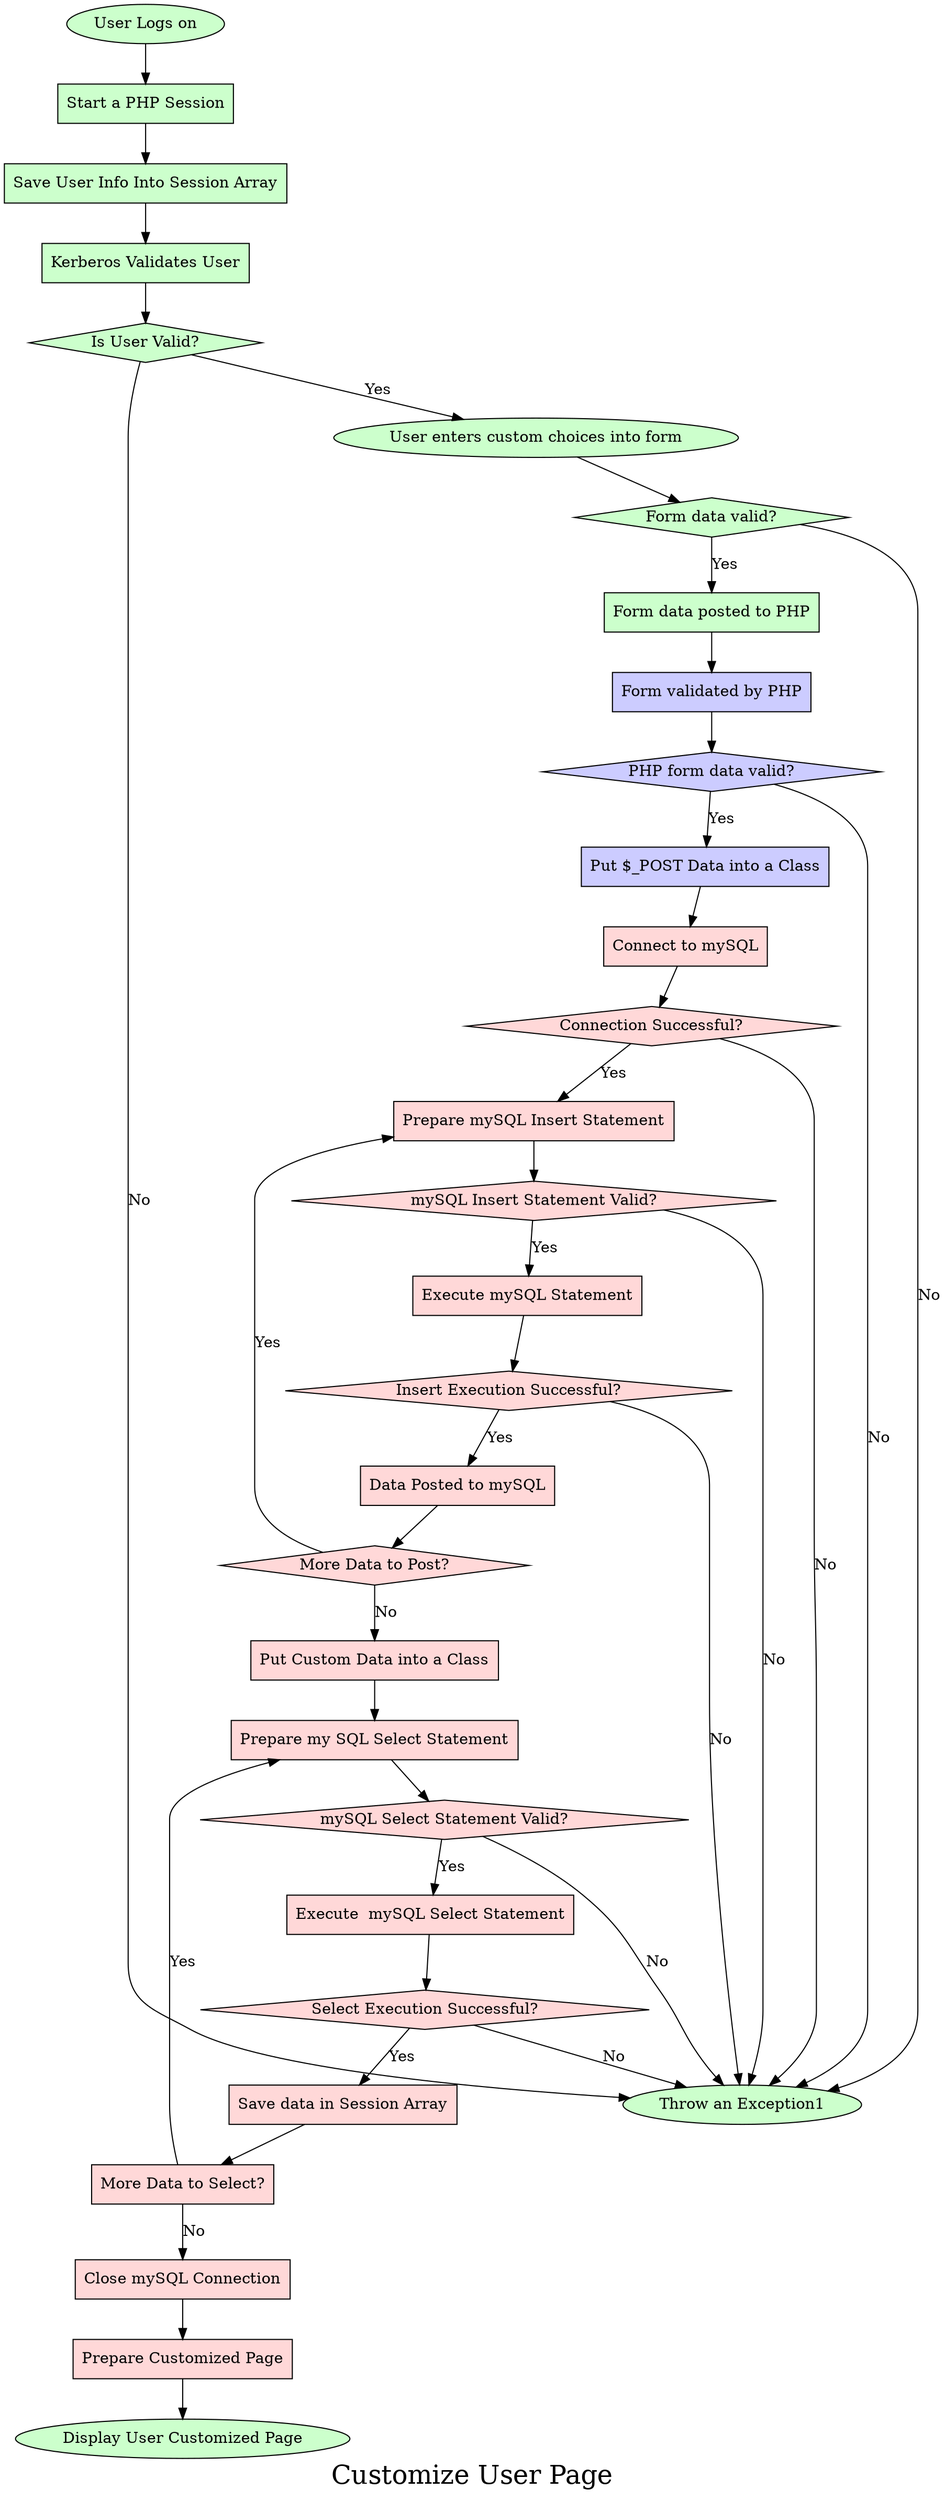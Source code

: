digraph G
{
	graph [fontsize=24, label="Customize User Page"];
	/* client side */
	node [shape=box,style=filled,fillcolor="#ccffcc"];
	
	
	"User Logs on" 							[shape=ellipse];
	"User enters custom choices into form" 		[shape=ellipse];
	"User enters custom choices into form" 		[shape=ellipse];
	"Display User Customized Page"				[shape=ellipse];
	"Is User Valid?" 							[shape=diamond];
	"Form data valid?" 						[shape=diamond];
	
	/*start session and validate user*/
	"User Logs on"->				"Start a PHP Session";		
	"Start a PHP Session"->			"Save User Info Into Session Array";
	"Save User Info Into Session Array"->	"Kerberos Validates User";
	"Kerberos Validates User"->		"Is User Valid?";
	"Is User Valid?"->				"Throw an Exception1"[label="No"];
	"Is User Valid?"->				"User enters custom choices into form"[label="Yes"];
	
	/*user enters choices*/
	
	"User enters custom choices into form"->"Form data valid?" [shape=diamond];
	"Form data valid?" -> 			"Throw an Exception1"[label="No"];
	"Form data valid?" -> 			"Form data posted to PHP" [label="Yes"];
	
	/* server side: PHP */
	/* post data to php into class*/
	
	node [shape=box,style=filled,fillcolor="#ccccff"];
	
	"PHP form data valid?" 			[shape=diamond];
	"Throw an Exception1" 			[shape=ellipse];
	"Form data posted to PHP" -> 		"Form validated by PHP";
	"Form validated by PHP" -> 		"PHP form data valid?";
	"PHP form data valid?" ->			"Throw an Exception1" [label="No"];
	"PHP form data valid?" -> 			"Put $_POST Data into a Class" [label="Yes"];
	
	/* server side: mySQL */
	/* set up shapes and colors*/
	
	node [shape=box,style=filled,fillcolor="#FFD8D8"];
	"Connection Successful?" 			[shape=diamond];
	"mySQL Insert Statement Valid?" 	[shape=diamond];
	"Insert Execution Successful?" 		[shape=diamond];
	"Select Execution Successful?" 		[shape=diamond];
	"More Data to Post?" 			[shape=diamond];
	"mySQL Select Statement Valid?"	[shape=diamond];

	
	/* insert data choices into CustomFeed table*/
	"Put $_POST Data into a Class" -> 	"Connect to mySQL";
	"Connect to mySQL" -> 			"Connection Successful?";
	"Connection Successful?" -> 		"Throw an Exception1" [label="No"];
	"Connection Successful?" -> 		"Prepare mySQL Insert Statement" [label="Yes"];
	"Prepare mySQL Insert Statement" -> "mySQL Insert Statement Valid?";
	"mySQL Insert Statement Valid?" -> 	"Throw an Exception1" [label="No"];
	"mySQL Insert Statement Valid?" -> 	"Execute mySQL Statement" [label="Yes"];
	"Execute mySQL Statement" -> 		"Insert Execution Successful?";
	"Insert Execution Successful?" -> 	"Throw an Exception1" [label="No"];
	"Insert Execution Successful?" -> 	"Data Posted to mySQL" [label="Yes"];
	"Data Posted to mySQL" -> 		"More Data to Post?"
	"More Data to Post?" -> 			"Prepare mySQL Insert Statement" [label="Yes"];
	
	/*select feed choices from mySQL*/
	"More Data to Post?" ->			"Put Custom Data into a Class"[label="No"];
	"Put Custom Data into a Class"->	"Prepare my SQL Select Statement" ;
	"Prepare my SQL Select Statement" ->"mySQL Select Statement Valid?";
	"mySQL Select Statement Valid?"-> 	"Throw an Exception1"[label="No"];
	"mySQL Select Statement Valid?" -> 	"Execute  mySQL Select Statement" [label="Yes"];
	"Execute  mySQL Select Statement" ->"Select Execution Successful?";
	"Select Execution Successful?" -> 	"Throw an Exception1" [label="No"];
	"Select Execution Successful?" -> 	"Save data in Session Array" [label="Yes"];
	"Save data in Session Array" -> 		"More Data to Select?"
	"More Data to Select?" -> 			"Prepare my SQL Select Statement" [label="Yes"];
	"More Data to Select?" -> 			"Close mySQL Connection" [label="No"];
	"Close mySQL Connection" -> 		"Prepare Customized Page";
	
	/*prepare the custom page for user*/
	node [shape=box,style=filled,fillcolor="#ccffcc"];
	"Prepare Customized Page"->		"Display User Customized Page";

	
}